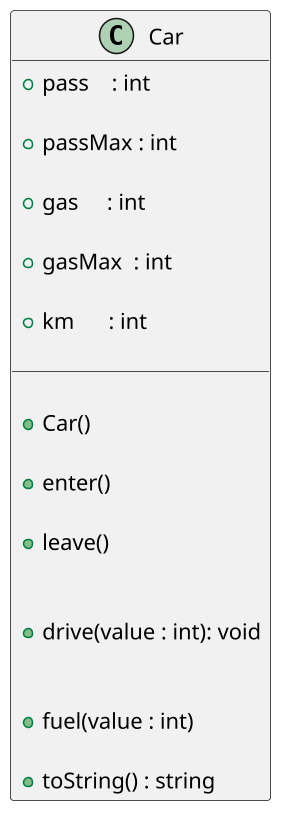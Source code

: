 '--
@startuml diagrama

skinparam defaultFontName Hasklig
skinparam dpi 150
'==
class Car {
  ' quantidade de passageiros no carro
  + pass    : int

  ' máximo de passageiros que o carro suporta
  + passMax : int

  ' gasolina atual do carro
  + gas     : int

  ' máximo de gasolina que o carro suporta
  + gasMax  : int

  ' quilometragem atual do carro
  + km      : int

  __
  
  ' inicializar todos os atributos
  ' inicializar com tanque vazio
  ' 0 passageiros
  ' 0 de quilometragem
  ' máximo de 2 pessoas
  ' máximo de 100 litros de gasolina
  + Car()

  ' embarca uma pessoa no carro
  ' verifique se o carro não estiver lotado
  + enter()
  
  ' desembarca uma pessoa por vez
  ' verifique se tem alguém no carro
  + leave()
  
  ' percorre value quilometros com o carro
  ' gasta um litro de gas para cada km de distancia
  ' verifique se tem alguém no carro
  ' verifique se tem gasolina suficiente

  + drive(value : int): void
  
  ' incrementa gasolina no tanque de value
  ' caso tente abastecer acima do limite de gasMax
  '   o valor em excesso deve ser descartado
  
  + fuel(value : int)

  + toString() : string
}
'--
@enduml